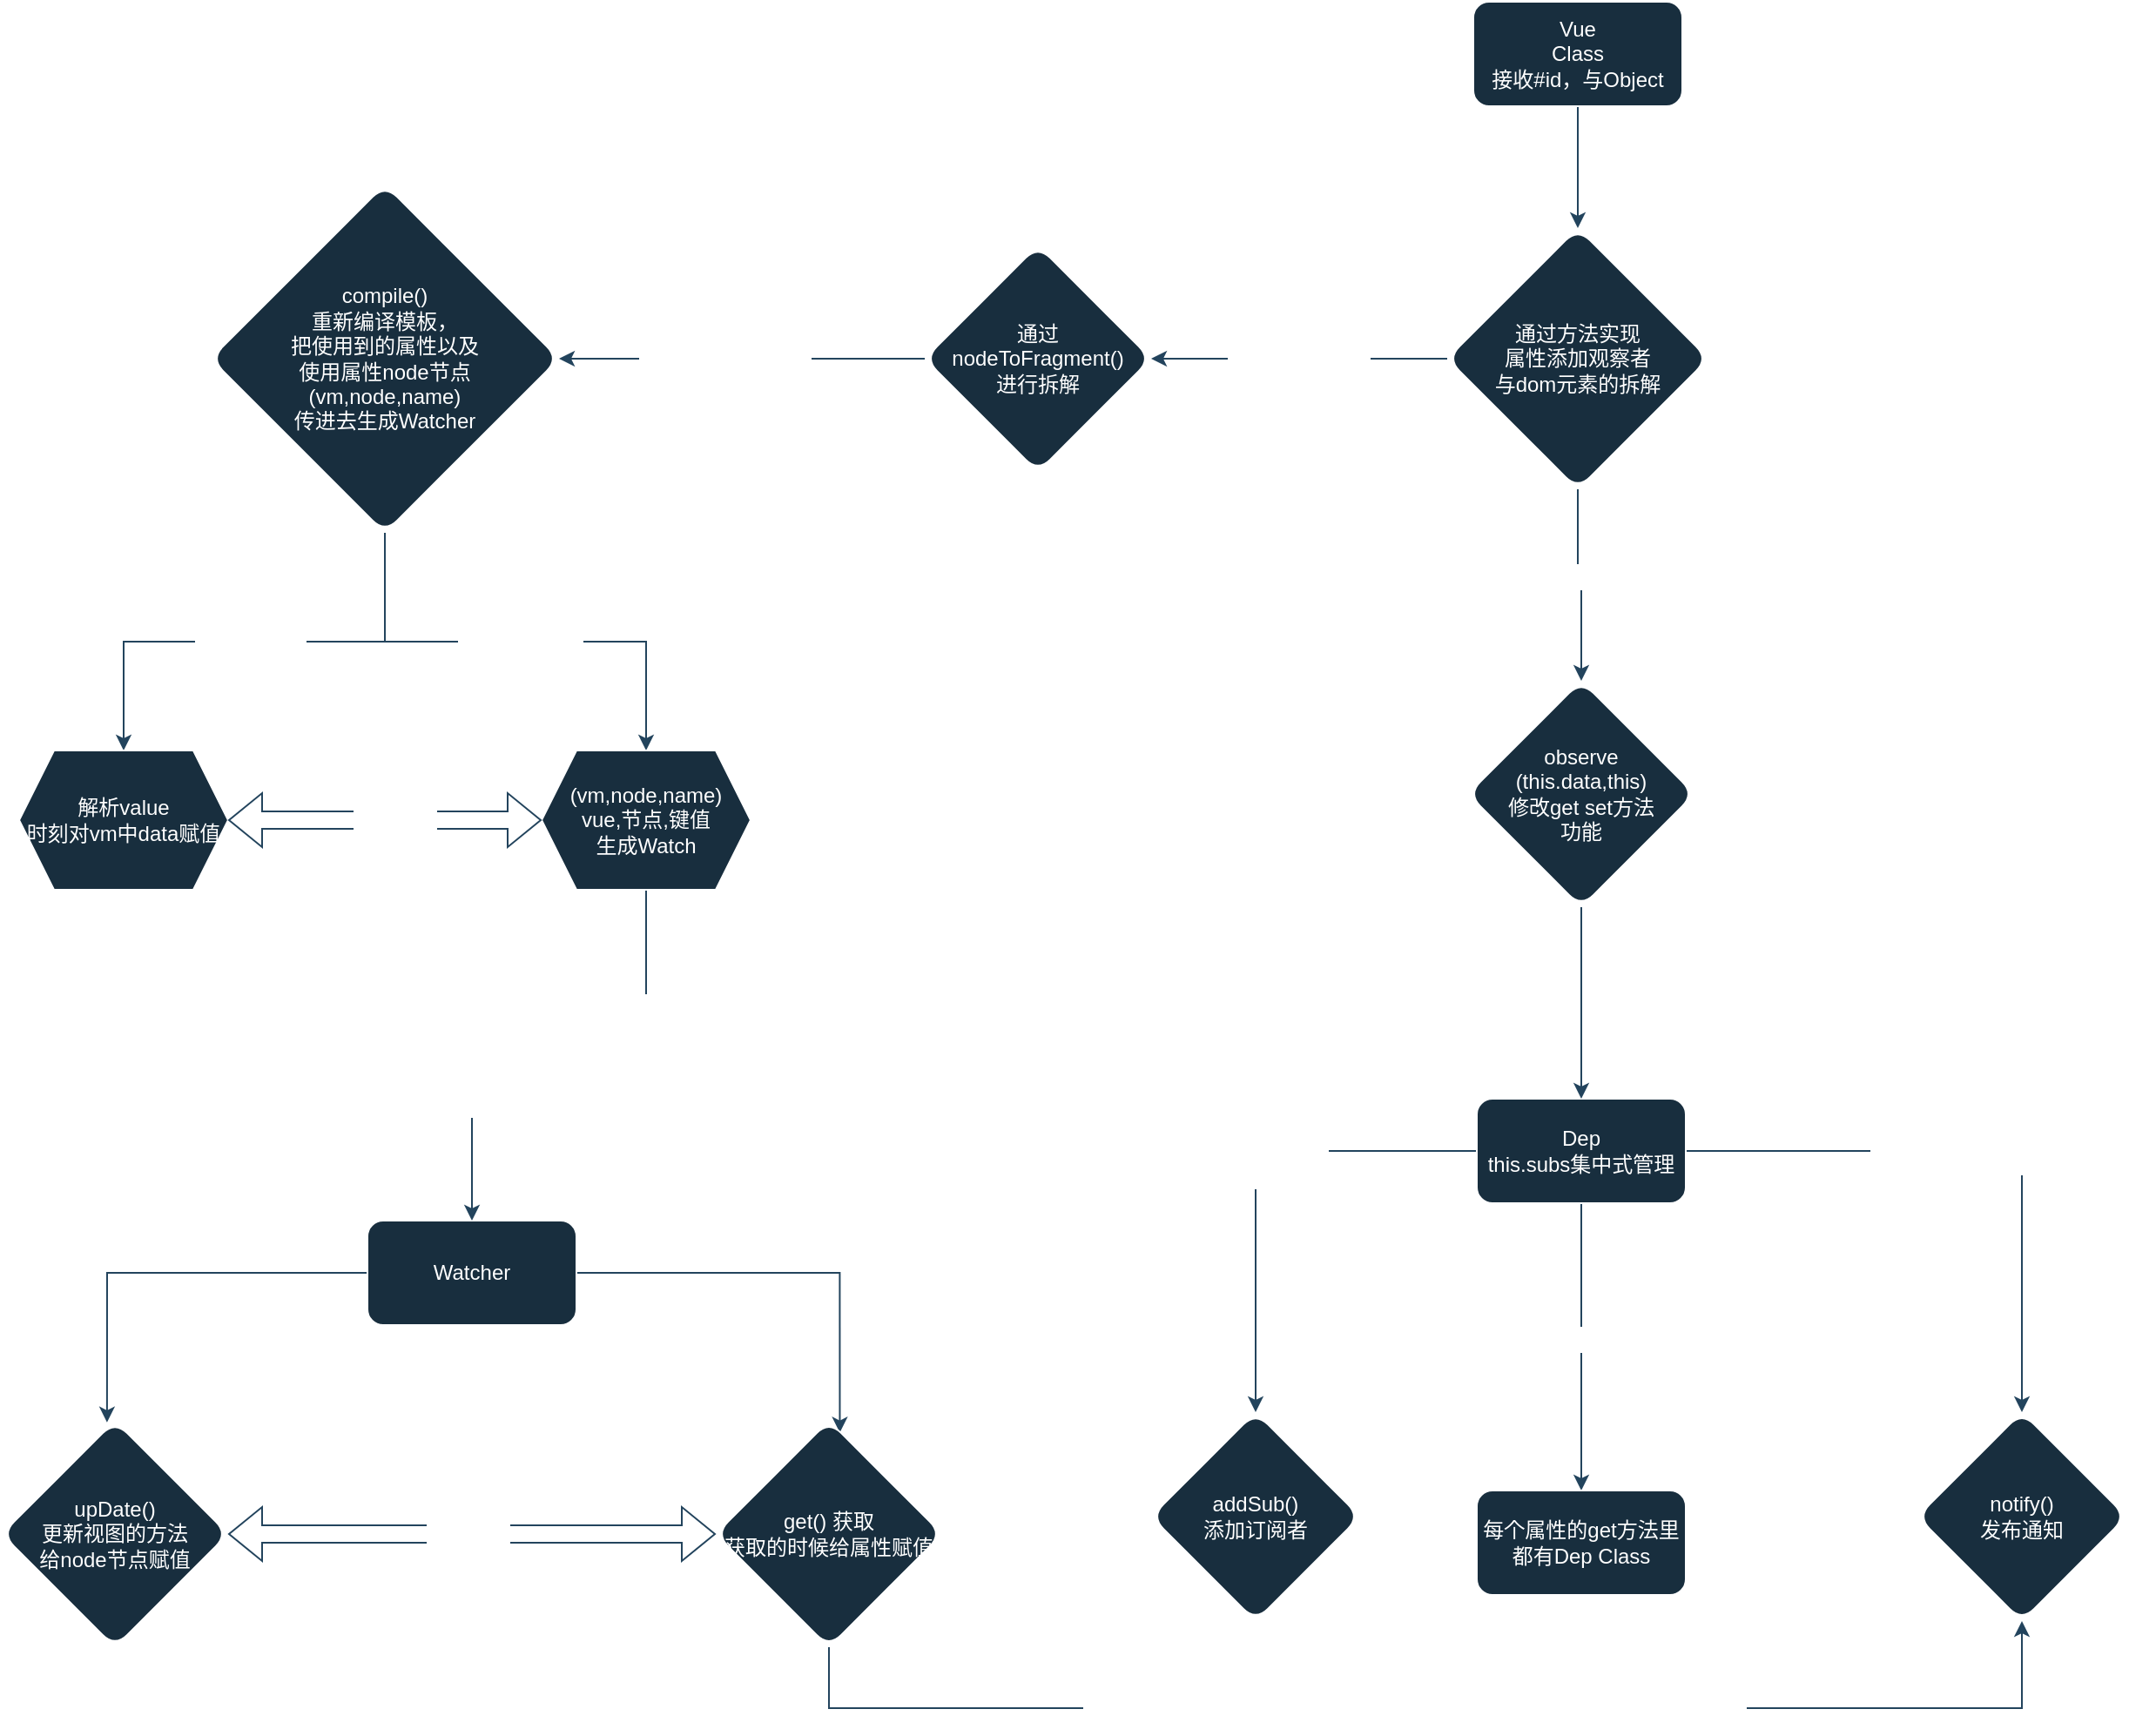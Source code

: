<mxfile>
    <diagram id="1VQSa8ItvnzOfFAe7IJk" name="第 1 页">
        <mxGraphModel dx="1939" dy="1711" grid="1" gridSize="10" guides="1" tooltips="1" connect="1" arrows="1" fold="1" page="1" pageScale="1" pageWidth="827" pageHeight="1169" math="0" shadow="0">
            <root>
                <mxCell id="0"/>
                <mxCell id="1" parent="0"/>
                <mxCell id="CCwyIpG15DrNso7RaZ16-48" style="edgeStyle=orthogonalEdgeStyle;rounded=0;orthogonalLoop=1;jettySize=auto;html=1;entryX=0.465;entryY=0.007;entryDx=0;entryDy=0;entryPerimeter=0;strokeColor=#23445D;fontSize=12;" parent="1" source="CCwyIpG15DrNso7RaZ16-7" target="CCwyIpG15DrNso7RaZ16-9" edge="1">
                    <mxGeometry relative="1" as="geometry"/>
                </mxCell>
                <mxCell id="CCwyIpG15DrNso7RaZ16-49" style="edgeStyle=orthogonalEdgeStyle;rounded=0;orthogonalLoop=1;jettySize=auto;html=1;entryX=0.548;entryY=0.052;entryDx=0;entryDy=0;entryPerimeter=0;strokeColor=#23445D;fontSize=12;" parent="1" source="CCwyIpG15DrNso7RaZ16-7" target="CCwyIpG15DrNso7RaZ16-11" edge="1">
                    <mxGeometry relative="1" as="geometry"/>
                </mxCell>
                <mxCell id="CCwyIpG15DrNso7RaZ16-7" value="Watcher" style="rounded=1;whiteSpace=wrap;html=1;strokeColor=#FFFFFF;fontColor=#FFFFFF;fillColor=#182E3E;" parent="1" vertex="1">
                    <mxGeometry x="70" y="370" width="120" height="60" as="geometry"/>
                </mxCell>
                <mxCell id="CCwyIpG15DrNso7RaZ16-15" value="" style="edgeStyle=orthogonalEdgeStyle;rounded=0;orthogonalLoop=1;jettySize=auto;html=1;strokeColor=#23445D;" parent="1" source="CCwyIpG15DrNso7RaZ16-8" target="CCwyIpG15DrNso7RaZ16-14" edge="1">
                    <mxGeometry relative="1" as="geometry"/>
                </mxCell>
                <mxCell id="CCwyIpG15DrNso7RaZ16-64" value="get&lt;br&gt;获取的时候调用" style="edgeLabel;html=1;align=center;verticalAlign=middle;resizable=0;points=[];fontSize=12;fontColor=#FFFFFF;" parent="CCwyIpG15DrNso7RaZ16-15" vertex="1" connectable="0">
                    <mxGeometry x="-0.033" y="-1" relative="1" as="geometry">
                        <mxPoint as="offset"/>
                    </mxGeometry>
                </mxCell>
                <mxCell id="CCwyIpG15DrNso7RaZ16-16" style="edgeStyle=orthogonalEdgeStyle;rounded=0;orthogonalLoop=1;jettySize=auto;html=1;strokeColor=#23445D;" parent="1" source="CCwyIpG15DrNso7RaZ16-8" target="CCwyIpG15DrNso7RaZ16-13" edge="1">
                    <mxGeometry relative="1" as="geometry"/>
                </mxCell>
                <mxCell id="CCwyIpG15DrNso7RaZ16-63" value="set&lt;br&gt;修改属性的时候调用" style="edgeLabel;html=1;align=center;verticalAlign=middle;resizable=0;points=[];fontSize=12;fontColor=#FFFFFF;" parent="CCwyIpG15DrNso7RaZ16-16" vertex="1" connectable="0">
                    <mxGeometry x="-0.072" y="1" relative="1" as="geometry">
                        <mxPoint as="offset"/>
                    </mxGeometry>
                </mxCell>
                <mxCell id="CCwyIpG15DrNso7RaZ16-59" value="" style="edgeStyle=orthogonalEdgeStyle;rounded=0;orthogonalLoop=1;jettySize=auto;html=1;strokeColor=#23445D;fontSize=12;" parent="1" source="CCwyIpG15DrNso7RaZ16-8" target="CCwyIpG15DrNso7RaZ16-58" edge="1">
                    <mxGeometry relative="1" as="geometry"/>
                </mxCell>
                <mxCell id="CCwyIpG15DrNso7RaZ16-62" value="result" style="edgeLabel;html=1;align=center;verticalAlign=middle;resizable=0;points=[];fontSize=12;fontColor=#FFFFFF;" parent="CCwyIpG15DrNso7RaZ16-59" vertex="1" connectable="0">
                    <mxGeometry x="-0.055" relative="1" as="geometry">
                        <mxPoint as="offset"/>
                    </mxGeometry>
                </mxCell>
                <mxCell id="CCwyIpG15DrNso7RaZ16-8" value="Dep&lt;br&gt;this.subs集中式管理" style="rounded=1;whiteSpace=wrap;html=1;strokeColor=#FFFFFF;fontColor=#FFFFFF;fillColor=#182E3E;" parent="1" vertex="1">
                    <mxGeometry x="707" y="300" width="120" height="60" as="geometry"/>
                </mxCell>
                <mxCell id="CCwyIpG15DrNso7RaZ16-9" value="upDate()&lt;br&gt;更新视图的方法&lt;br&gt;给node节点赋值&lt;br&gt;" style="rhombus;whiteSpace=wrap;html=1;fillColor=#182E3E;strokeColor=#FFFFFF;fontColor=#FFFFFF;rounded=1;" parent="1" vertex="1">
                    <mxGeometry x="-140" y="485" width="130" height="130" as="geometry"/>
                </mxCell>
                <mxCell id="CCwyIpG15DrNso7RaZ16-77" style="edgeStyle=orthogonalEdgeStyle;rounded=0;orthogonalLoop=1;jettySize=auto;html=1;entryX=0.5;entryY=1;entryDx=0;entryDy=0;strokeColor=#23445D;fontSize=12;" parent="1" source="CCwyIpG15DrNso7RaZ16-11" target="CCwyIpG15DrNso7RaZ16-13" edge="1">
                    <mxGeometry relative="1" as="geometry">
                        <Array as="points">
                            <mxPoint x="335" y="650"/>
                            <mxPoint x="1020" y="650"/>
                        </Array>
                    </mxGeometry>
                </mxCell>
                <mxCell id="CCwyIpG15DrNso7RaZ16-79" value="赋值的时候就会调用修改后的set方法&amp;nbsp; 而set方法里有就Dep的notify方法&amp;nbsp;&lt;br&gt;&amp;nbsp;而notify方法在this.subs里面找对应的Watcher去操作视图发生变化" style="edgeLabel;html=1;align=center;verticalAlign=middle;resizable=0;points=[];fontSize=12;fontColor=#FFFFFF;" parent="CCwyIpG15DrNso7RaZ16-77" vertex="1" connectable="0">
                    <mxGeometry x="-0.036" relative="1" as="geometry">
                        <mxPoint as="offset"/>
                    </mxGeometry>
                </mxCell>
                <mxCell id="CCwyIpG15DrNso7RaZ16-11" value="get() 获取&lt;br&gt;获取的时候给属性赋值" style="rhombus;whiteSpace=wrap;html=1;fillColor=#182E3E;strokeColor=#FFFFFF;fontColor=#FFFFFF;rounded=1;" parent="1" vertex="1">
                    <mxGeometry x="270" y="485" width="130" height="130" as="geometry"/>
                </mxCell>
                <mxCell id="CCwyIpG15DrNso7RaZ16-13" value="notify()&lt;br&gt;发布通知" style="rhombus;whiteSpace=wrap;html=1;fillColor=#182E3E;strokeColor=#FFFFFF;fontColor=#FFFFFF;rounded=1;" parent="1" vertex="1">
                    <mxGeometry x="960" y="480" width="120" height="120" as="geometry"/>
                </mxCell>
                <mxCell id="CCwyIpG15DrNso7RaZ16-14" value="addSub()&lt;br&gt;添加订阅者" style="rhombus;whiteSpace=wrap;html=1;fillColor=#182E3E;strokeColor=#FFFFFF;fontColor=#FFFFFF;rounded=1;" parent="1" vertex="1">
                    <mxGeometry x="520" y="480" width="120" height="120" as="geometry"/>
                </mxCell>
                <mxCell id="CCwyIpG15DrNso7RaZ16-23" value="" style="edgeStyle=orthogonalEdgeStyle;rounded=0;orthogonalLoop=1;jettySize=auto;html=1;strokeColor=#23445D;" parent="1" source="CCwyIpG15DrNso7RaZ16-18" target="CCwyIpG15DrNso7RaZ16-22" edge="1">
                    <mxGeometry relative="1" as="geometry"/>
                </mxCell>
                <mxCell id="CCwyIpG15DrNso7RaZ16-18" value="Vue&lt;br&gt;Class&lt;br&gt;接收#id，与Object" style="rounded=1;whiteSpace=wrap;html=1;strokeColor=#FFFFFF;fontColor=#FFFFFF;fillColor=#182E3E;" parent="1" vertex="1">
                    <mxGeometry x="705" y="-330" width="120" height="60" as="geometry"/>
                </mxCell>
                <mxCell id="CCwyIpG15DrNso7RaZ16-32" value="" style="edgeStyle=orthogonalEdgeStyle;rounded=0;orthogonalLoop=1;jettySize=auto;html=1;strokeColor=#23445D;" parent="1" source="CCwyIpG15DrNso7RaZ16-22" target="CCwyIpG15DrNso7RaZ16-31" edge="1">
                    <mxGeometry relative="1" as="geometry"/>
                </mxCell>
                <mxCell id="CCwyIpG15DrNso7RaZ16-65" value="2.拆解引用属性" style="edgeLabel;html=1;align=center;verticalAlign=middle;resizable=0;points=[];fontSize=12;fontColor=#FFFFFF;" parent="CCwyIpG15DrNso7RaZ16-32" vertex="1" connectable="0">
                    <mxGeometry x="0.214" relative="1" as="geometry">
                        <mxPoint x="17" as="offset"/>
                    </mxGeometry>
                </mxCell>
                <mxCell id="CCwyIpG15DrNso7RaZ16-38" style="edgeStyle=orthogonalEdgeStyle;rounded=0;orthogonalLoop=1;jettySize=auto;html=1;strokeColor=#23445D;" parent="1" source="CCwyIpG15DrNso7RaZ16-22" target="CCwyIpG15DrNso7RaZ16-28" edge="1">
                    <mxGeometry relative="1" as="geometry"/>
                </mxCell>
                <mxCell id="CCwyIpG15DrNso7RaZ16-55" value="1.修改原有的属性的get set方法添加新的需求" style="edgeLabel;html=1;align=center;verticalAlign=middle;resizable=0;points=[];fontSize=12;fontColor=#FFFFFF;" parent="CCwyIpG15DrNso7RaZ16-38" vertex="1" connectable="0">
                    <mxGeometry x="-0.116" relative="1" as="geometry">
                        <mxPoint x="58" as="offset"/>
                    </mxGeometry>
                </mxCell>
                <mxCell id="CCwyIpG15DrNso7RaZ16-22" value="通过方法实现&lt;br&gt;属性添加观察者&lt;br&gt;与dom元素的拆解" style="rhombus;whiteSpace=wrap;html=1;fillColor=#182E3E;strokeColor=#FFFFFF;fontColor=#FFFFFF;rounded=1;" parent="1" vertex="1">
                    <mxGeometry x="690" y="-200" width="150" height="150" as="geometry"/>
                </mxCell>
                <mxCell id="CCwyIpG15DrNso7RaZ16-43" style="edgeStyle=orthogonalEdgeStyle;rounded=0;orthogonalLoop=1;jettySize=auto;html=1;strokeColor=#23445D;" parent="1" source="CCwyIpG15DrNso7RaZ16-28" target="CCwyIpG15DrNso7RaZ16-8" edge="1">
                    <mxGeometry relative="1" as="geometry"/>
                </mxCell>
                <mxCell id="CCwyIpG15DrNso7RaZ16-28" value="observe&lt;br&gt;(this.data,this)&lt;br&gt;修改get set方法&lt;br&gt;功能" style="rhombus;whiteSpace=wrap;html=1;fillColor=#182E3E;strokeColor=#FFFFFF;fontColor=#FFFFFF;rounded=1;" parent="1" vertex="1">
                    <mxGeometry x="702" y="60" width="130" height="130" as="geometry"/>
                </mxCell>
                <mxCell id="CCwyIpG15DrNso7RaZ16-35" value="" style="edgeStyle=orthogonalEdgeStyle;rounded=0;orthogonalLoop=1;jettySize=auto;html=1;strokeColor=#23445D;" parent="1" source="CCwyIpG15DrNso7RaZ16-31" target="CCwyIpG15DrNso7RaZ16-34" edge="1">
                    <mxGeometry relative="1" as="geometry"/>
                </mxCell>
                <mxCell id="CCwyIpG15DrNso7RaZ16-66" value="传入#id与this(Vue)" style="edgeLabel;html=1;align=center;verticalAlign=middle;resizable=0;points=[];fontSize=12;fontColor=#FFFFFF;" parent="CCwyIpG15DrNso7RaZ16-35" vertex="1" connectable="0">
                    <mxGeometry x="0.102" y="-1" relative="1" as="geometry">
                        <mxPoint as="offset"/>
                    </mxGeometry>
                </mxCell>
                <mxCell id="CCwyIpG15DrNso7RaZ16-31" value="通过&lt;br&gt;nodeToFragment()&lt;br&gt;进行拆解" style="rhombus;whiteSpace=wrap;html=1;fillColor=#182E3E;strokeColor=#FFFFFF;fontColor=#FFFFFF;rounded=1;" parent="1" vertex="1">
                    <mxGeometry x="390" y="-190" width="130" height="130" as="geometry"/>
                </mxCell>
                <mxCell id="CCwyIpG15DrNso7RaZ16-71" style="edgeStyle=orthogonalEdgeStyle;rounded=0;orthogonalLoop=1;jettySize=auto;html=1;entryX=0.5;entryY=0;entryDx=0;entryDy=0;strokeColor=#23445D;fontSize=12;" parent="1" source="CCwyIpG15DrNso7RaZ16-34" target="CCwyIpG15DrNso7RaZ16-70" edge="1">
                    <mxGeometry relative="1" as="geometry"/>
                </mxCell>
                <mxCell id="CCwyIpG15DrNso7RaZ16-72" value="v-mode节点" style="edgeLabel;html=1;align=center;verticalAlign=middle;resizable=0;points=[];fontSize=12;fontColor=#FFFFFF;" parent="CCwyIpG15DrNso7RaZ16-71" vertex="1" connectable="0">
                    <mxGeometry x="0.072" relative="1" as="geometry">
                        <mxPoint x="7" as="offset"/>
                    </mxGeometry>
                </mxCell>
                <mxCell id="CCwyIpG15DrNso7RaZ16-74" style="edgeStyle=orthogonalEdgeStyle;rounded=0;orthogonalLoop=1;jettySize=auto;html=1;entryX=0.5;entryY=0;entryDx=0;entryDy=0;strokeColor=#23445D;fontSize=12;" parent="1" source="CCwyIpG15DrNso7RaZ16-34" target="CCwyIpG15DrNso7RaZ16-73" edge="1">
                    <mxGeometry relative="1" as="geometry"/>
                </mxCell>
                <mxCell id="CCwyIpG15DrNso7RaZ16-75" value="文本使用节点" style="edgeLabel;html=1;align=center;verticalAlign=middle;resizable=0;points=[];fontSize=12;fontColor=#FFFFFF;" parent="CCwyIpG15DrNso7RaZ16-74" vertex="1" connectable="0">
                    <mxGeometry x="0.1" y="2" relative="1" as="geometry">
                        <mxPoint x="-12" y="2" as="offset"/>
                    </mxGeometry>
                </mxCell>
                <mxCell id="CCwyIpG15DrNso7RaZ16-34" value="&lt;font style=&quot;font-size: 12px;&quot;&gt;compile()&lt;br&gt;重新编译模板，&lt;br&gt;把使用到的属性以及&lt;br&gt;使用属性node节点&lt;br&gt;(vm,node,name)&lt;br&gt;传进去生成Watcher&lt;/font&gt;" style="rhombus;whiteSpace=wrap;html=1;fillColor=#182E3E;strokeColor=#FFFFFF;fontColor=#FFFFFF;rounded=1;" parent="1" vertex="1">
                    <mxGeometry x="-20" y="-225" width="200" height="200" as="geometry"/>
                </mxCell>
                <mxCell id="CCwyIpG15DrNso7RaZ16-52" value="" style="shape=flexArrow;endArrow=classic;startArrow=classic;html=1;rounded=0;strokeColor=#23445D;fontSize=12;exitX=1;exitY=0.5;exitDx=0;exitDy=0;" parent="1" source="CCwyIpG15DrNso7RaZ16-9" target="CCwyIpG15DrNso7RaZ16-11" edge="1">
                    <mxGeometry width="100" height="100" relative="1" as="geometry">
                        <mxPoint x="320" y="530" as="sourcePoint"/>
                        <mxPoint x="420" y="430" as="targetPoint"/>
                        <Array as="points"/>
                    </mxGeometry>
                </mxCell>
                <mxCell id="CCwyIpG15DrNso7RaZ16-53" value="相互引用" style="edgeLabel;html=1;align=center;verticalAlign=middle;resizable=0;points=[];fontSize=12;fontColor=#FFFFFF;" parent="CCwyIpG15DrNso7RaZ16-52" vertex="1" connectable="0">
                    <mxGeometry x="-0.168" y="2" relative="1" as="geometry">
                        <mxPoint x="20" y="2" as="offset"/>
                    </mxGeometry>
                </mxCell>
                <mxCell id="CCwyIpG15DrNso7RaZ16-58" value="每个属性的get方法里都有Dep Class" style="rounded=1;whiteSpace=wrap;html=1;strokeColor=#FFFFFF;fontColor=#FFFFFF;fillColor=#182E3E;" parent="1" vertex="1">
                    <mxGeometry x="707" y="525" width="120" height="60" as="geometry"/>
                </mxCell>
                <mxCell id="CCwyIpG15DrNso7RaZ16-70" value="解析value&lt;br&gt;时刻对vm中data赋值" style="shape=hexagon;perimeter=hexagonPerimeter2;whiteSpace=wrap;html=1;fixedSize=1;strokeColor=#FFFFFF;fontSize=12;fontColor=#FFFFFF;fillColor=#182E3E;" parent="1" vertex="1">
                    <mxGeometry x="-130" y="100" width="120" height="80" as="geometry"/>
                </mxCell>
                <mxCell id="CCwyIpG15DrNso7RaZ16-76" style="edgeStyle=orthogonalEdgeStyle;rounded=0;orthogonalLoop=1;jettySize=auto;html=1;strokeColor=#23445D;fontSize=12;" parent="1" source="CCwyIpG15DrNso7RaZ16-73" target="CCwyIpG15DrNso7RaZ16-7" edge="1">
                    <mxGeometry relative="1" as="geometry"/>
                </mxCell>
                <mxCell id="CCwyIpG15DrNso7RaZ16-80" value="赋值首先获取使用到 get &lt;br&gt;而Watch在此之前就把当前的Class赋值给了 Dep.target &lt;br&gt;然后调用Dep的addSub方法进行添加集中管理，&lt;br&gt;这个时候Dep中的this.subs的每一项都有&lt;br&gt;Vue,node,键值" style="edgeLabel;html=1;align=center;verticalAlign=middle;resizable=0;points=[];fontSize=12;fontColor=#FFFFFF;" parent="CCwyIpG15DrNso7RaZ16-76" vertex="1" connectable="0">
                    <mxGeometry x="0.109" relative="1" as="geometry">
                        <mxPoint x="47" as="offset"/>
                    </mxGeometry>
                </mxCell>
                <mxCell id="CCwyIpG15DrNso7RaZ16-73" value="(vm,node,name)&lt;br&gt;vue,节点,键值&lt;br&gt;生成Watch" style="shape=hexagon;perimeter=hexagonPerimeter2;whiteSpace=wrap;html=1;fixedSize=1;strokeColor=#FFFFFF;fontSize=12;fontColor=#FFFFFF;fillColor=#182E3E;" parent="1" vertex="1">
                    <mxGeometry x="170" y="100" width="120" height="80" as="geometry"/>
                </mxCell>
                <mxCell id="CCwyIpG15DrNso7RaZ16-81" value="" style="shape=flexArrow;endArrow=classic;startArrow=classic;html=1;rounded=0;strokeColor=#23445D;fontSize=12;exitX=1;exitY=0.5;exitDx=0;exitDy=0;entryX=0;entryY=0.5;entryDx=0;entryDy=0;" parent="1" source="CCwyIpG15DrNso7RaZ16-70" target="CCwyIpG15DrNso7RaZ16-73" edge="1">
                    <mxGeometry width="100" height="100" relative="1" as="geometry">
                        <mxPoint x="10" y="139.71" as="sourcePoint"/>
                        <mxPoint x="155" y="139.71" as="targetPoint"/>
                        <Array as="points"/>
                    </mxGeometry>
                </mxCell>
                <mxCell id="CCwyIpG15DrNso7RaZ16-82" value="相互引用" style="edgeLabel;html=1;align=center;verticalAlign=middle;resizable=0;points=[];fontSize=12;fontColor=#FFFFFF;" parent="CCwyIpG15DrNso7RaZ16-81" vertex="1" connectable="0">
                    <mxGeometry x="-0.168" y="2" relative="1" as="geometry">
                        <mxPoint x="20" y="2" as="offset"/>
                    </mxGeometry>
                </mxCell>
            </root>
        </mxGraphModel>
    </diagram>
</mxfile>